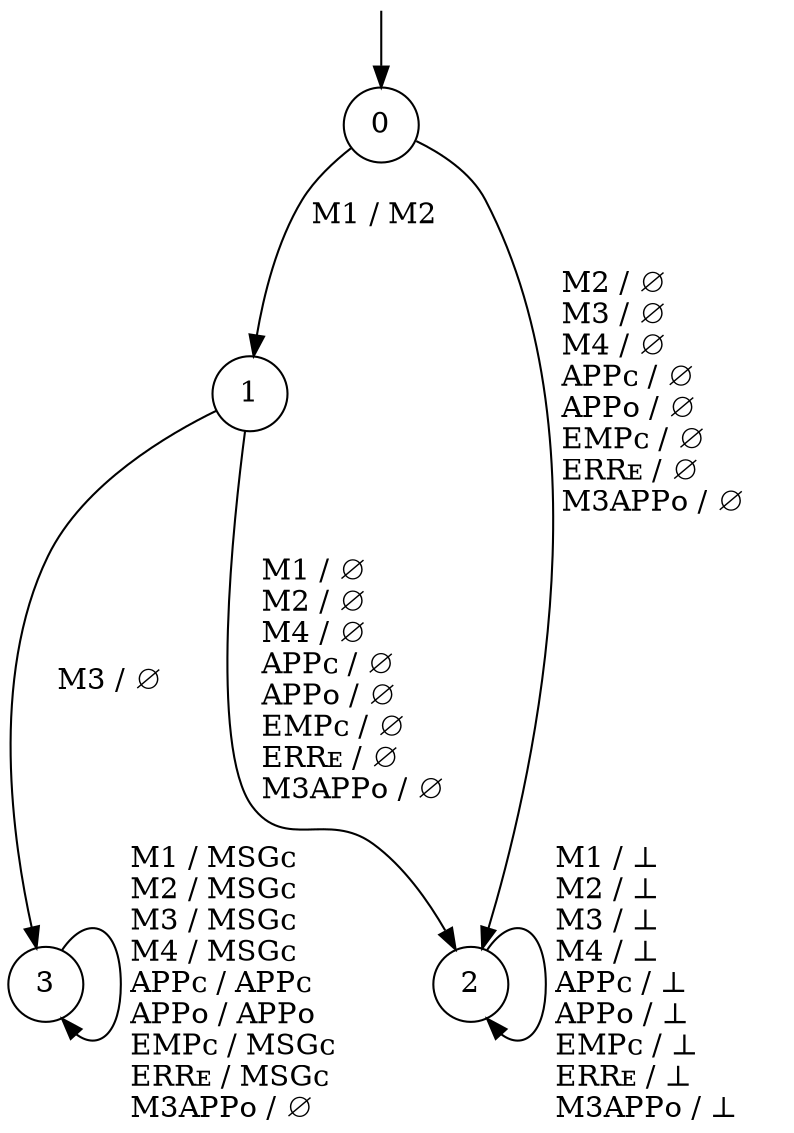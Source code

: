 digraph g {

	s0 [label="0", shape="circle"];
	s1 [label="1", shape="circle"];
	s2 [label="2", shape="circle"];
	s3 [label="3", shape="circle"];
	s0 -> s1  [label=" M1 / M2     "];
	s0 -> s2  [label=" M2 / ∅\l M3 / ∅\l M4 / ∅\l APPᴄ / ∅\l APPᴏ / ∅\l EMPᴄ / ∅\l ERRᴇ / ∅\l M3APPᴏ / ∅     "];
	s1 -> s2  [label=" M1 / ∅\l M2 / ∅\l M4 / ∅\l APPᴄ / ∅\l APPᴏ / ∅\l EMPᴄ / ∅\l ERRᴇ / ∅\l M3APPᴏ / ∅     "];
	s1 -> s3  [label=" M3 / ∅     "];
	s2 -> s2  [label=" M1 / ⊥\l M2 / ⊥\l M3 / ⊥\l M4 / ⊥\l APPᴄ / ⊥\l APPᴏ / ⊥\l EMPᴄ / ⊥\l ERRᴇ / ⊥\l M3APPᴏ / ⊥     "];
	s3 -> s3  [label=" M1 / MSGᴄ\l M2 / MSGᴄ\l M3 / MSGᴄ\l M4 / MSGᴄ\l APPᴄ / APPᴄ\l APPᴏ / APPᴏ\l EMPᴄ / MSGᴄ\l ERRᴇ / MSGᴄ\l M3APPᴏ / ∅     "];

__start0 [height="0", label="", shape="none", width="0"];
__start0 -> s0;

}
